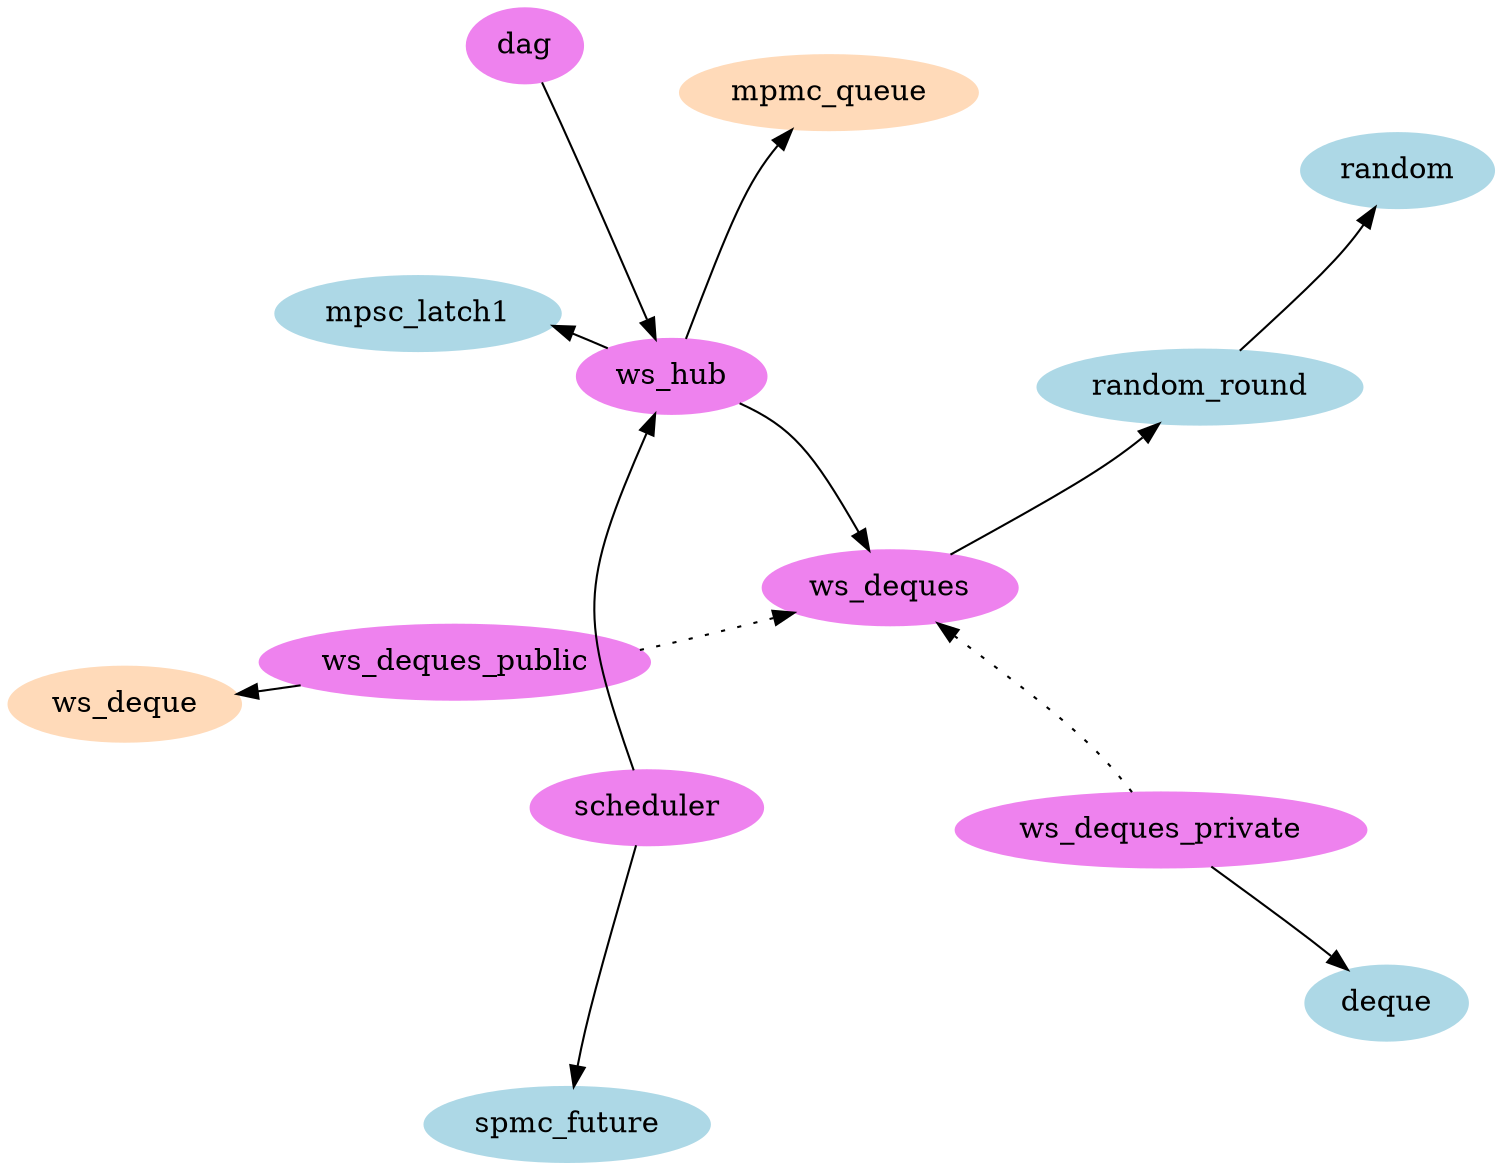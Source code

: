 digraph {
	layout=sfdp
	overlap=false
	splines=curved

	subgraph cluster_std {
		label="std"
		node [style=filled, color=lightblue]
		/* array [label="array"] */
		random [label="random"]
		random_round [label="random_round"]
		deque [label="deque"]
		/* mutex [label="mutex"] */
		/* condition [label="condition"] */
		mpsc_latch1 [label="mpsc_latch1"]
		spmc_future [label="spmc_future"]
	}

	subgraph cluster_saturn {
		label="saturn"
		node [style=filled, color=peachpuff]
		mpmc_queue [label="mpmc_queue"]
		ws_deque [label="ws_deque"]
	}

	subgraph cluster_scheduling {
		label="scheduling"
		node [style=filled, color=violet]
		ws_deques [label="ws_deques"]
		ws_deques_public [label="ws_deques_public"]
		ws_deques_private [label="ws_deques_private"]
		ws_hub [label="ws_hub"]
		scheduler [label="scheduler"]
		dag [label="dag"]
	}

	random_round -> random
	/* random_round -> array */

	/* mpsc_latch1 -> mutex */
	/* mpsc_latch1 -> condition */

	/* spmc_future -> mutex */
	/* spmc_future -> condition */

	/* ws_deques_public -> array */
	ws_deques_public -> ws_deque
	ws_deques_public -> ws_deques [style=dotted]

	/* ws_deques_private -> array */
	ws_deques_private -> deque
	ws_deques_private -> ws_deques [style=dotted]

	ws_deques -> random_round

	ws_hub -> mpmc_queue
	ws_hub -> mpsc_latch1
	ws_hub -> ws_deques

	scheduler -> spmc_future
	scheduler -> ws_hub

	dag -> ws_hub
}
